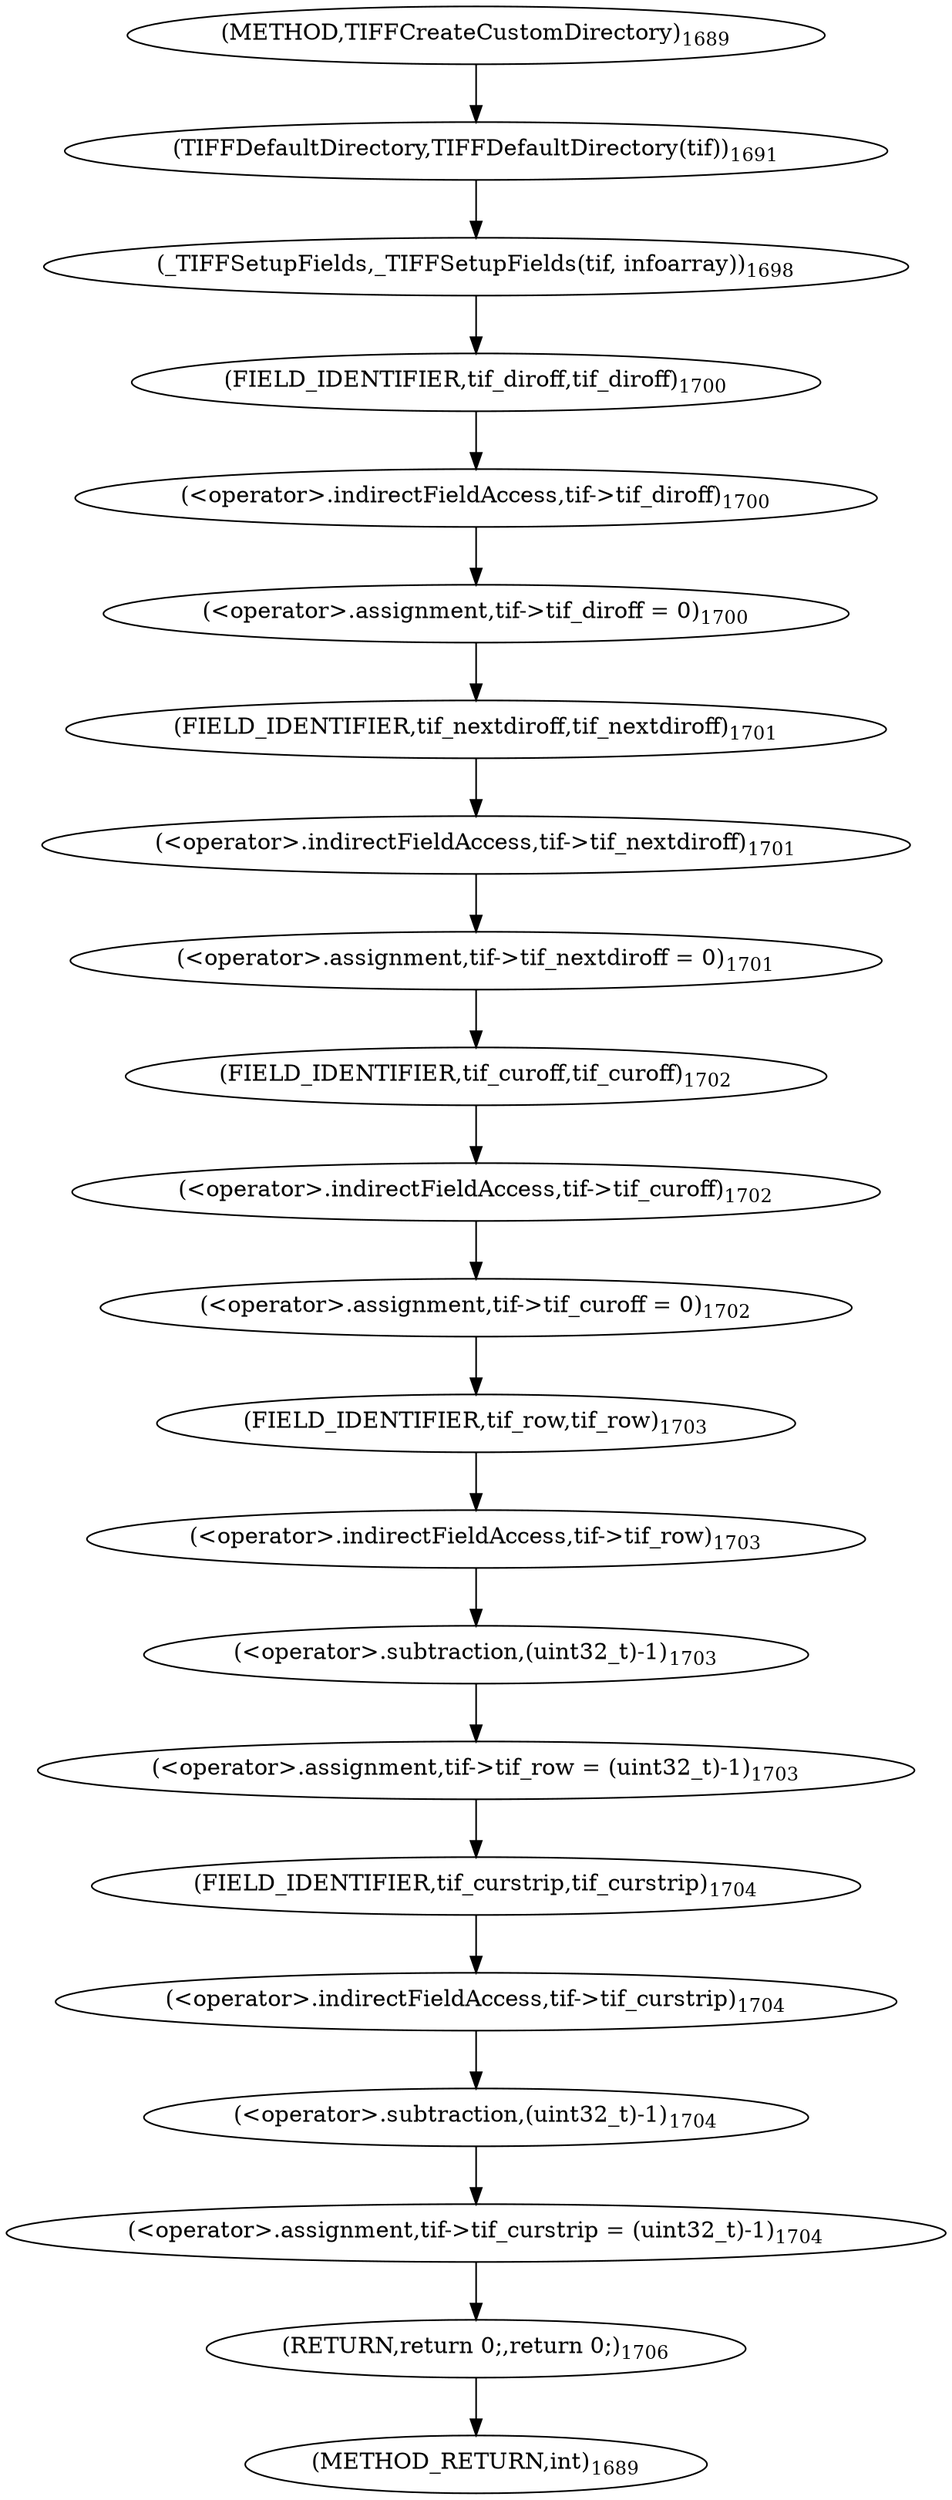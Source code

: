 digraph "TIFFCreateCustomDirectory" {  
"43663" [label = <(TIFFDefaultDirectory,TIFFDefaultDirectory(tif))<SUB>1691</SUB>> ]
"43665" [label = <(_TIFFSetupFields,_TIFFSetupFields(tif, infoarray))<SUB>1698</SUB>> ]
"43668" [label = <(&lt;operator&gt;.assignment,tif-&gt;tif_diroff = 0)<SUB>1700</SUB>> ]
"43673" [label = <(&lt;operator&gt;.assignment,tif-&gt;tif_nextdiroff = 0)<SUB>1701</SUB>> ]
"43678" [label = <(&lt;operator&gt;.assignment,tif-&gt;tif_curoff = 0)<SUB>1702</SUB>> ]
"43683" [label = <(&lt;operator&gt;.assignment,tif-&gt;tif_row = (uint32_t)-1)<SUB>1703</SUB>> ]
"43690" [label = <(&lt;operator&gt;.assignment,tif-&gt;tif_curstrip = (uint32_t)-1)<SUB>1704</SUB>> ]
"43697" [label = <(RETURN,return 0;,return 0;)<SUB>1706</SUB>> ]
"43669" [label = <(&lt;operator&gt;.indirectFieldAccess,tif-&gt;tif_diroff)<SUB>1700</SUB>> ]
"43674" [label = <(&lt;operator&gt;.indirectFieldAccess,tif-&gt;tif_nextdiroff)<SUB>1701</SUB>> ]
"43679" [label = <(&lt;operator&gt;.indirectFieldAccess,tif-&gt;tif_curoff)<SUB>1702</SUB>> ]
"43684" [label = <(&lt;operator&gt;.indirectFieldAccess,tif-&gt;tif_row)<SUB>1703</SUB>> ]
"43687" [label = <(&lt;operator&gt;.subtraction,(uint32_t)-1)<SUB>1703</SUB>> ]
"43691" [label = <(&lt;operator&gt;.indirectFieldAccess,tif-&gt;tif_curstrip)<SUB>1704</SUB>> ]
"43694" [label = <(&lt;operator&gt;.subtraction,(uint32_t)-1)<SUB>1704</SUB>> ]
"43671" [label = <(FIELD_IDENTIFIER,tif_diroff,tif_diroff)<SUB>1700</SUB>> ]
"43676" [label = <(FIELD_IDENTIFIER,tif_nextdiroff,tif_nextdiroff)<SUB>1701</SUB>> ]
"43681" [label = <(FIELD_IDENTIFIER,tif_curoff,tif_curoff)<SUB>1702</SUB>> ]
"43686" [label = <(FIELD_IDENTIFIER,tif_row,tif_row)<SUB>1703</SUB>> ]
"43693" [label = <(FIELD_IDENTIFIER,tif_curstrip,tif_curstrip)<SUB>1704</SUB>> ]
"43659" [label = <(METHOD,TIFFCreateCustomDirectory)<SUB>1689</SUB>> ]
"43699" [label = <(METHOD_RETURN,int)<SUB>1689</SUB>> ]
  "43663" -> "43665" 
  "43665" -> "43671" 
  "43668" -> "43676" 
  "43673" -> "43681" 
  "43678" -> "43686" 
  "43683" -> "43693" 
  "43690" -> "43697" 
  "43697" -> "43699" 
  "43669" -> "43668" 
  "43674" -> "43673" 
  "43679" -> "43678" 
  "43684" -> "43687" 
  "43687" -> "43683" 
  "43691" -> "43694" 
  "43694" -> "43690" 
  "43671" -> "43669" 
  "43676" -> "43674" 
  "43681" -> "43679" 
  "43686" -> "43684" 
  "43693" -> "43691" 
  "43659" -> "43663" 
}
